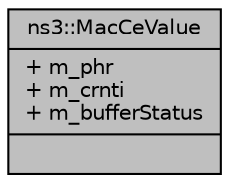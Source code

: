 digraph "ns3::MacCeValue"
{
  edge [fontname="Helvetica",fontsize="10",labelfontname="Helvetica",labelfontsize="10"];
  node [fontname="Helvetica",fontsize="10",shape=record];
  Node1 [label="{ns3::MacCeValue\n|+ m_phr\l+ m_crnti\l+ m_bufferStatus\l|}",height=0.2,width=0.4,color="black", fillcolor="grey75", style="filled", fontcolor="black"];
}
